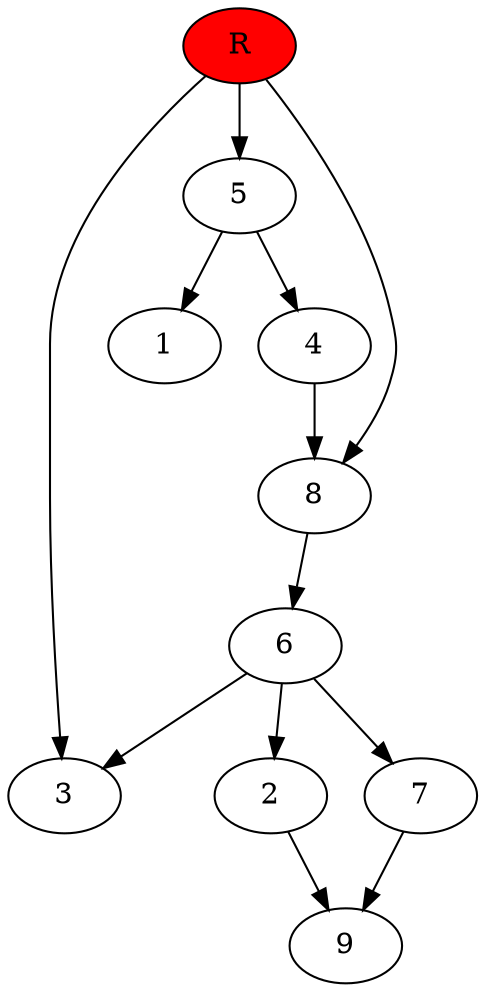 digraph prb1090 {
	1
	2
	3
	4
	5
	6
	7
	8
	R [fillcolor="#ff0000" style=filled]
	2 -> 9
	4 -> 8
	5 -> 1
	5 -> 4
	6 -> 2
	6 -> 3
	6 -> 7
	7 -> 9
	8 -> 6
	R -> 3
	R -> 5
	R -> 8
}

